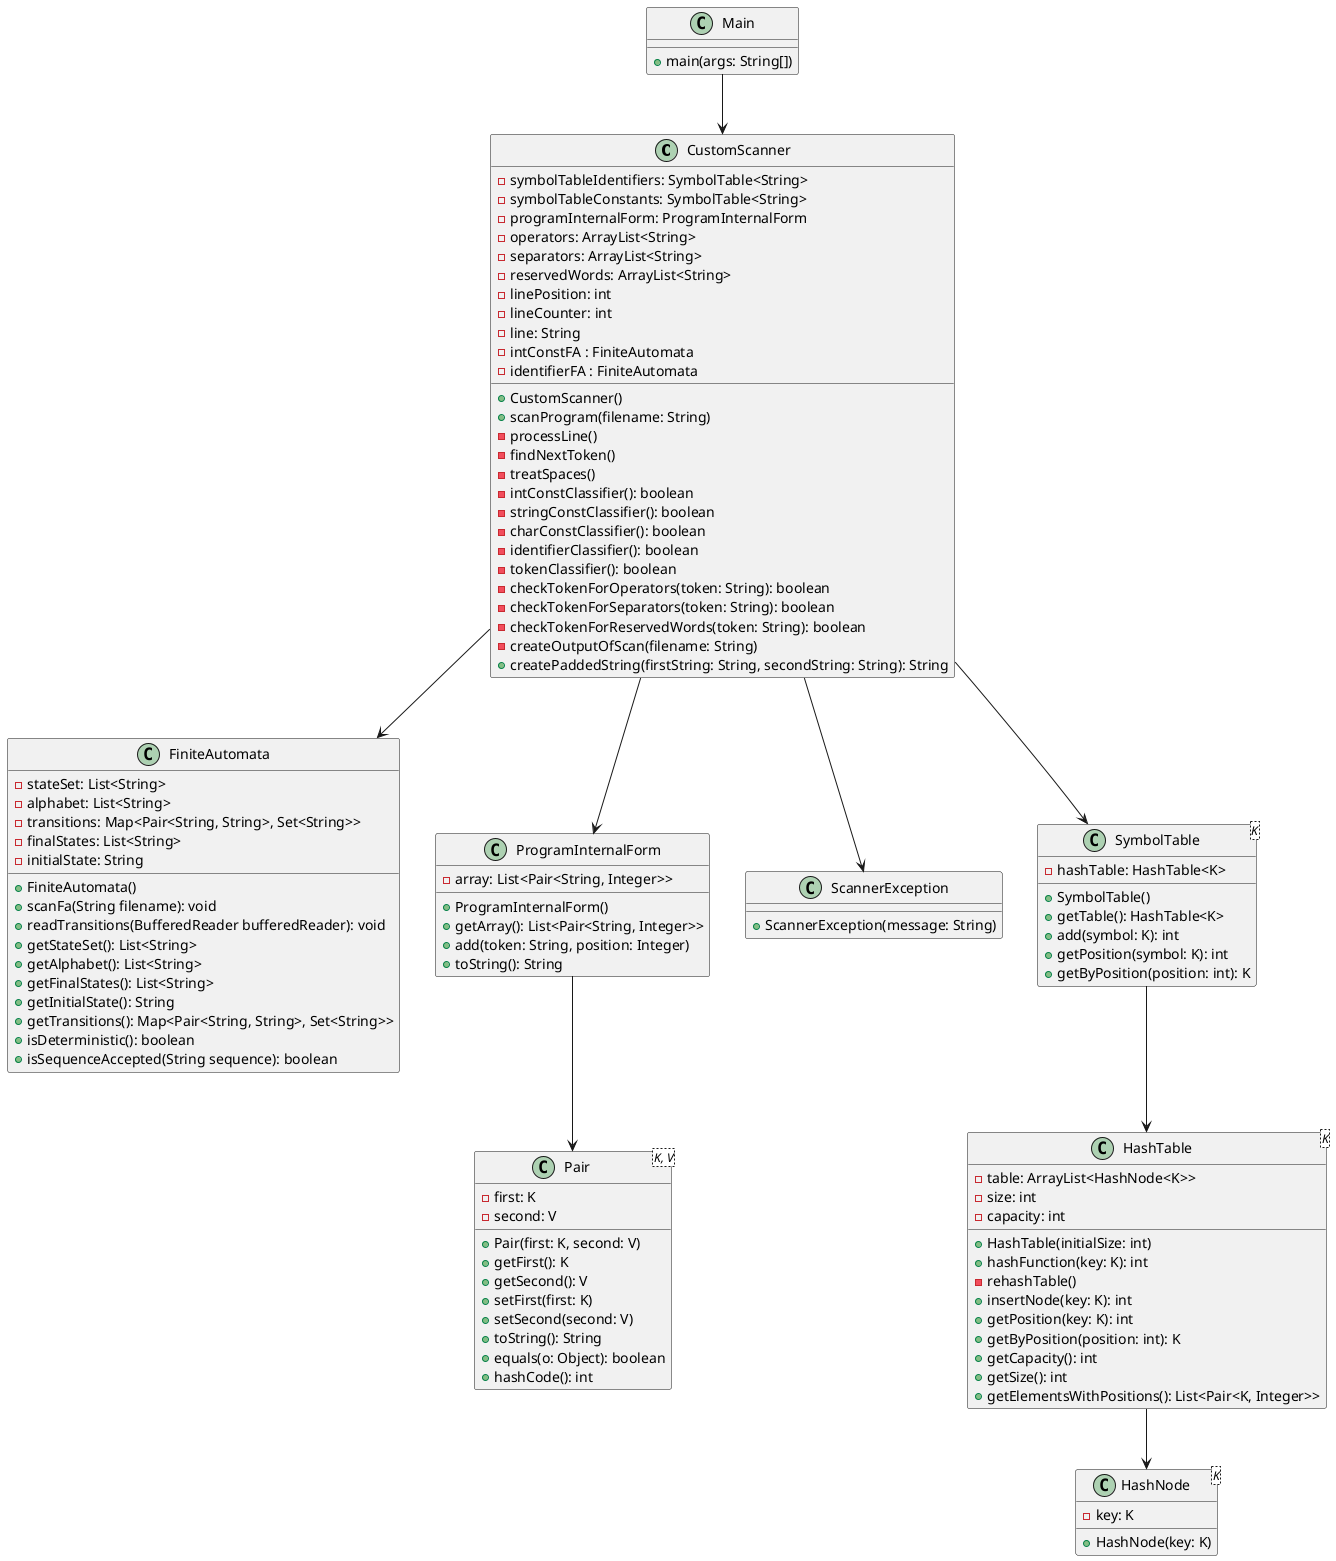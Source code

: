 @startuml

class CustomScanner {
  - symbolTableIdentifiers: SymbolTable<String>
  - symbolTableConstants: SymbolTable<String>
  - programInternalForm: ProgramInternalForm
  - operators: ArrayList<String>
  - separators: ArrayList<String>
  - reservedWords: ArrayList<String>
  - linePosition: int
  - lineCounter: int
  - line: String
  - intConstFA : FiniteAutomata
  - identifierFA : FiniteAutomata
  + CustomScanner()
  + scanProgram(filename: String)
  - processLine()
  - findNextToken()
  - treatSpaces()
  - intConstClassifier(): boolean
  - stringConstClassifier(): boolean
  - charConstClassifier(): boolean
  - identifierClassifier(): boolean
  - tokenClassifier(): boolean
  - checkTokenForOperators(token: String): boolean
  - checkTokenForSeparators(token: String): boolean
  - checkTokenForReservedWords(token: String): boolean
  - createOutputOfScan(filename: String)
  + createPaddedString(firstString: String, secondString: String): String
}

class HashNode<K> {
  - key: K
  + HashNode(key: K)
}

class HashTable<K> {
  - table: ArrayList<HashNode<K>>
  - size: int
  - capacity: int
  + HashTable(initialSize: int)
  + hashFunction(key: K): int
  - rehashTable()
  + insertNode(key: K): int
  + getPosition(key: K): int
  + getByPosition(position: int): K
  + getCapacity(): int
  + getSize(): int
  + getElementsWithPositions(): List<Pair<K, Integer>>
}

class Main {
  + main(args: String[])
}

class FiniteAutomata {
    - stateSet: List<String>
    - alphabet: List<String>
    - transitions: Map<Pair<String, String>, Set<String>>
    - finalStates: List<String>
    - initialState: String

    + FiniteAutomata()
    + scanFa(String filename): void
    + readTransitions(BufferedReader bufferedReader): void
    + getStateSet(): List<String>
    + getAlphabet(): List<String>
    + getFinalStates(): List<String>
    + getInitialState(): String
    + getTransitions(): Map<Pair<String, String>, Set<String>>
    + isDeterministic(): boolean
    + isSequenceAccepted(String sequence): boolean
}

class Pair<K, V> {
  - first: K
  - second: V
  + Pair(first: K, second: V)
  + getFirst(): K
  + getSecond(): V
  + setFirst(first: K)
  + setSecond(second: V)
  + toString(): String
  + equals(o: Object): boolean
  + hashCode(): int
}

class ProgramInternalForm {
  - array: List<Pair<String, Integer>>
  + ProgramInternalForm()
  + getArray(): List<Pair<String, Integer>>
  + add(token: String, position: Integer)
  + toString(): String
}

class ScannerException {
  + ScannerException(message: String)
}

class SymbolTable<K> {
  - hashTable: HashTable<K>
  + SymbolTable()
  + getTable(): HashTable<K>
  + add(symbol: K): int
  + getPosition(symbol: K): int
  + getByPosition(position: int): K
}

CustomScanner --> SymbolTable
CustomScanner --> ProgramInternalForm
CustomScanner --> ScannerException
CustomScanner --> FiniteAutomata


HashTable --> HashNode

Main --> CustomScanner

ProgramInternalForm --> Pair

SymbolTable --> HashTable

@enduml
